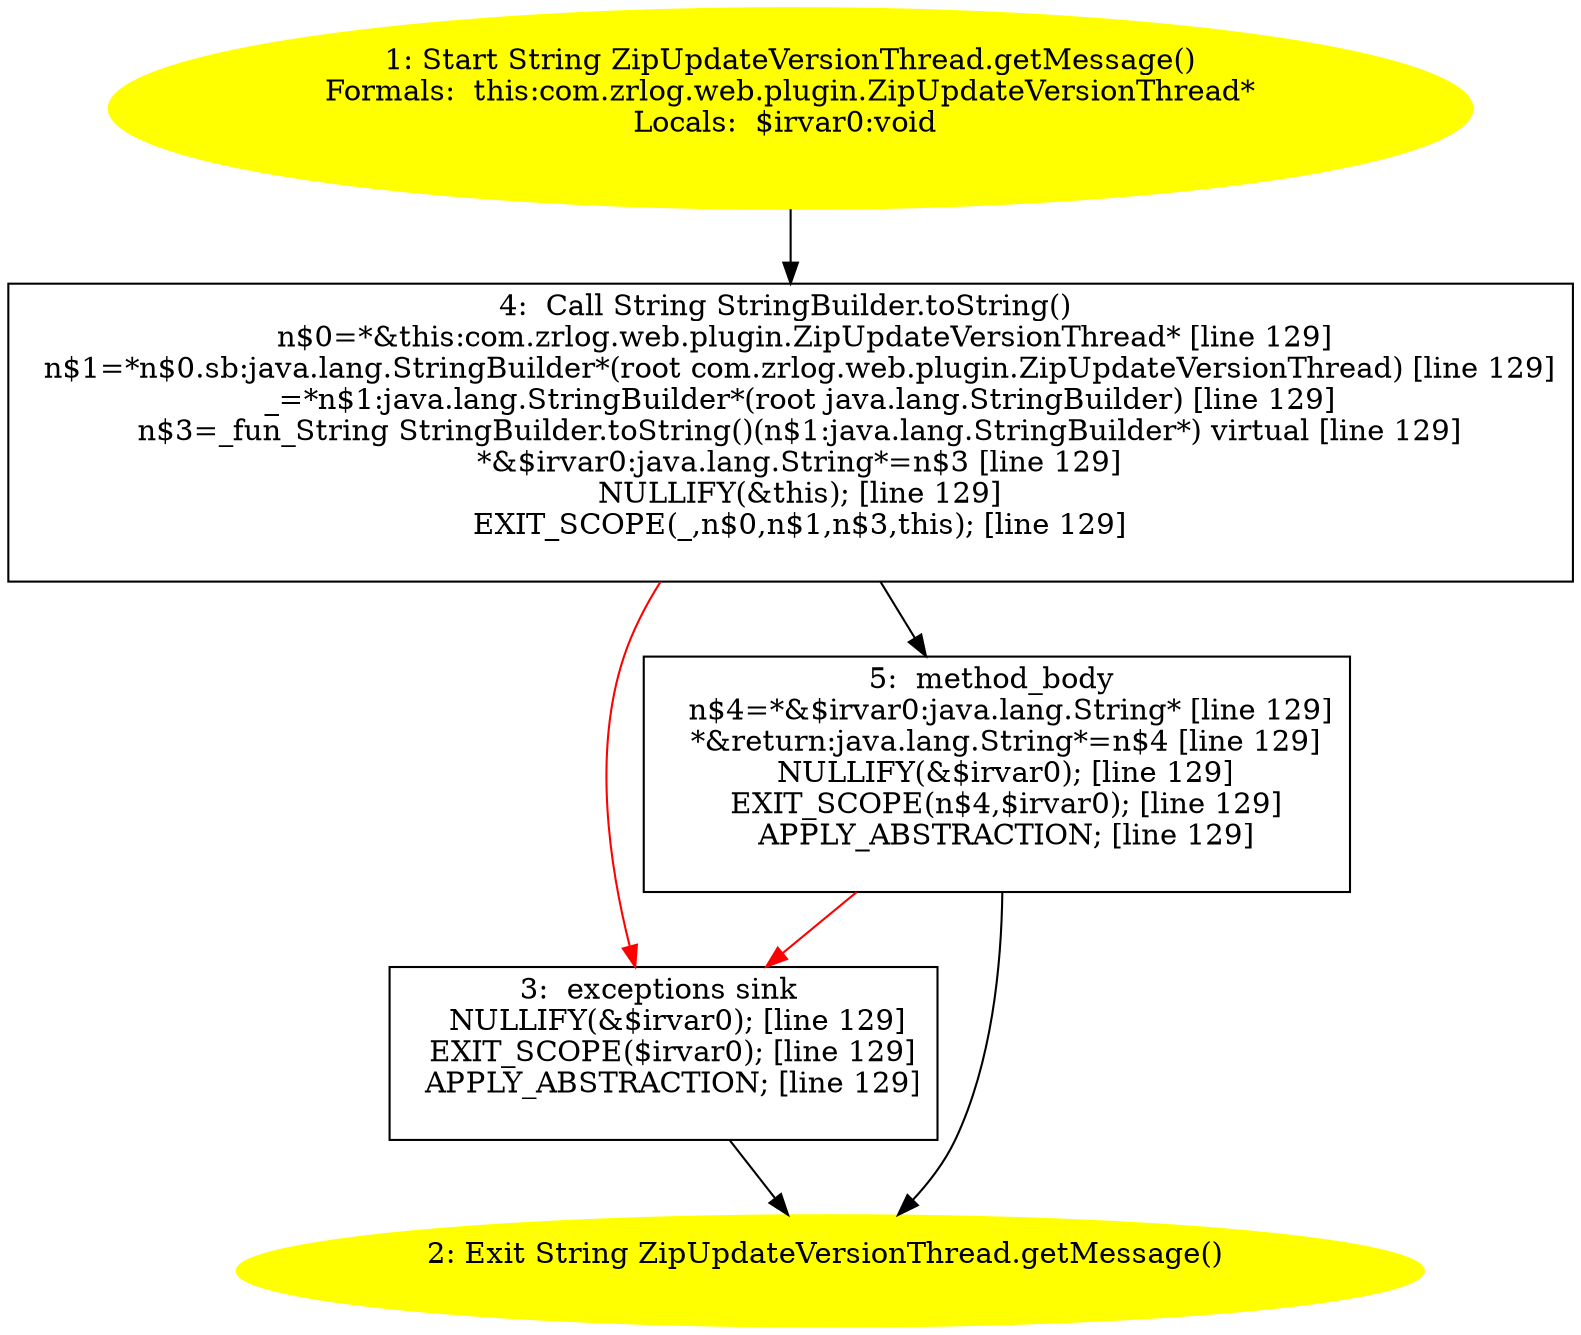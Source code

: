 /* @generated */
digraph cfg {
"com.zrlog.web.plugin.ZipUpdateVersionThread.getMessage():java.lang.String.d93ce0b56be4951540bfa5127504ad64_1" [label="1: Start String ZipUpdateVersionThread.getMessage()\nFormals:  this:com.zrlog.web.plugin.ZipUpdateVersionThread*\nLocals:  $irvar0:void \n  " color=yellow style=filled]
	

	 "com.zrlog.web.plugin.ZipUpdateVersionThread.getMessage():java.lang.String.d93ce0b56be4951540bfa5127504ad64_1" -> "com.zrlog.web.plugin.ZipUpdateVersionThread.getMessage():java.lang.String.d93ce0b56be4951540bfa5127504ad64_4" ;
"com.zrlog.web.plugin.ZipUpdateVersionThread.getMessage():java.lang.String.d93ce0b56be4951540bfa5127504ad64_2" [label="2: Exit String ZipUpdateVersionThread.getMessage() \n  " color=yellow style=filled]
	

"com.zrlog.web.plugin.ZipUpdateVersionThread.getMessage():java.lang.String.d93ce0b56be4951540bfa5127504ad64_3" [label="3:  exceptions sink \n   NULLIFY(&$irvar0); [line 129]\n  EXIT_SCOPE($irvar0); [line 129]\n  APPLY_ABSTRACTION; [line 129]\n " shape="box"]
	

	 "com.zrlog.web.plugin.ZipUpdateVersionThread.getMessage():java.lang.String.d93ce0b56be4951540bfa5127504ad64_3" -> "com.zrlog.web.plugin.ZipUpdateVersionThread.getMessage():java.lang.String.d93ce0b56be4951540bfa5127504ad64_2" ;
"com.zrlog.web.plugin.ZipUpdateVersionThread.getMessage():java.lang.String.d93ce0b56be4951540bfa5127504ad64_4" [label="4:  Call String StringBuilder.toString() \n   n$0=*&this:com.zrlog.web.plugin.ZipUpdateVersionThread* [line 129]\n  n$1=*n$0.sb:java.lang.StringBuilder*(root com.zrlog.web.plugin.ZipUpdateVersionThread) [line 129]\n  _=*n$1:java.lang.StringBuilder*(root java.lang.StringBuilder) [line 129]\n  n$3=_fun_String StringBuilder.toString()(n$1:java.lang.StringBuilder*) virtual [line 129]\n  *&$irvar0:java.lang.String*=n$3 [line 129]\n  NULLIFY(&this); [line 129]\n  EXIT_SCOPE(_,n$0,n$1,n$3,this); [line 129]\n " shape="box"]
	

	 "com.zrlog.web.plugin.ZipUpdateVersionThread.getMessage():java.lang.String.d93ce0b56be4951540bfa5127504ad64_4" -> "com.zrlog.web.plugin.ZipUpdateVersionThread.getMessage():java.lang.String.d93ce0b56be4951540bfa5127504ad64_5" ;
	 "com.zrlog.web.plugin.ZipUpdateVersionThread.getMessage():java.lang.String.d93ce0b56be4951540bfa5127504ad64_4" -> "com.zrlog.web.plugin.ZipUpdateVersionThread.getMessage():java.lang.String.d93ce0b56be4951540bfa5127504ad64_3" [color="red" ];
"com.zrlog.web.plugin.ZipUpdateVersionThread.getMessage():java.lang.String.d93ce0b56be4951540bfa5127504ad64_5" [label="5:  method_body \n   n$4=*&$irvar0:java.lang.String* [line 129]\n  *&return:java.lang.String*=n$4 [line 129]\n  NULLIFY(&$irvar0); [line 129]\n  EXIT_SCOPE(n$4,$irvar0); [line 129]\n  APPLY_ABSTRACTION; [line 129]\n " shape="box"]
	

	 "com.zrlog.web.plugin.ZipUpdateVersionThread.getMessage():java.lang.String.d93ce0b56be4951540bfa5127504ad64_5" -> "com.zrlog.web.plugin.ZipUpdateVersionThread.getMessage():java.lang.String.d93ce0b56be4951540bfa5127504ad64_2" ;
	 "com.zrlog.web.plugin.ZipUpdateVersionThread.getMessage():java.lang.String.d93ce0b56be4951540bfa5127504ad64_5" -> "com.zrlog.web.plugin.ZipUpdateVersionThread.getMessage():java.lang.String.d93ce0b56be4951540bfa5127504ad64_3" [color="red" ];
}

